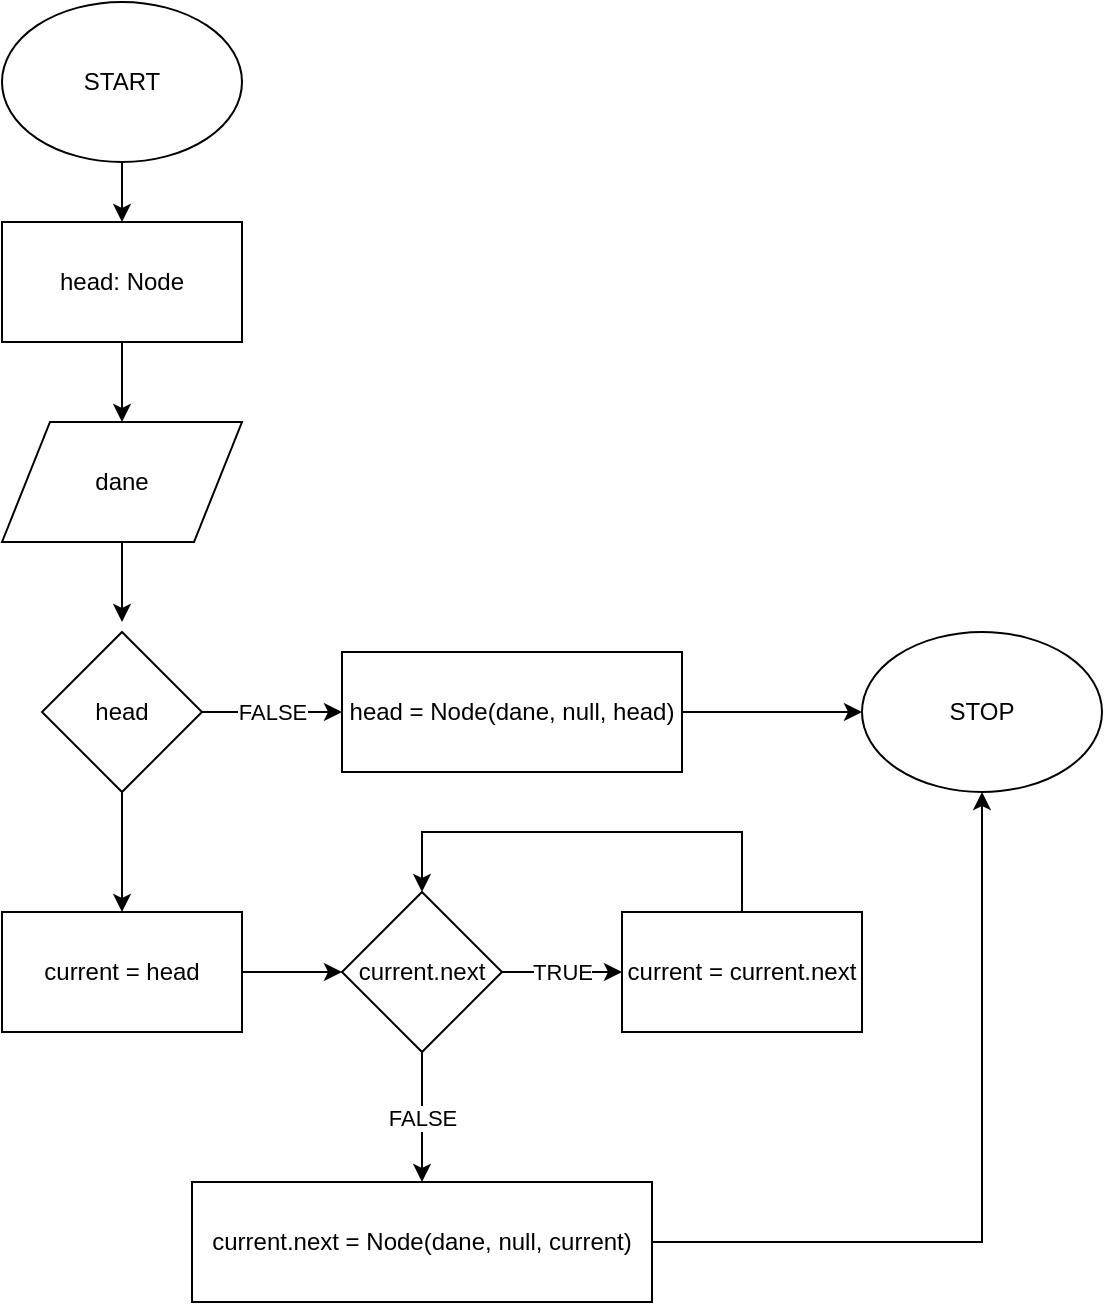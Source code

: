 <mxfile version="14.4.9" type="device"><diagram id="t-hnKw-bryal_KsDZZoD" name="Page-1"><mxGraphModel dx="1564" dy="1358" grid="1" gridSize="10" guides="1" tooltips="1" connect="1" arrows="1" fold="1" page="1" pageScale="1" pageWidth="827" pageHeight="1169" math="0" shadow="0"><root><mxCell id="0"/><mxCell id="1" parent="0"/><mxCell id="7YsWU4_cLGxjcix8OMJr-11" value="" style="edgeStyle=orthogonalEdgeStyle;rounded=0;orthogonalLoop=1;jettySize=auto;html=1;" parent="1" source="7YsWU4_cLGxjcix8OMJr-12" target="7YsWU4_cLGxjcix8OMJr-14" edge="1"><mxGeometry relative="1" as="geometry"/></mxCell><mxCell id="7YsWU4_cLGxjcix8OMJr-12" value="START" style="ellipse;whiteSpace=wrap;html=1;" parent="1" vertex="1"><mxGeometry x="80" y="40" width="120" height="80" as="geometry"/></mxCell><mxCell id="7YsWU4_cLGxjcix8OMJr-13" value="" style="edgeStyle=orthogonalEdgeStyle;rounded=0;orthogonalLoop=1;jettySize=auto;html=1;" parent="1" source="7YsWU4_cLGxjcix8OMJr-14" target="7YsWU4_cLGxjcix8OMJr-16" edge="1"><mxGeometry relative="1" as="geometry"/></mxCell><mxCell id="7YsWU4_cLGxjcix8OMJr-14" value="head: Node" style="rounded=0;whiteSpace=wrap;html=1;" parent="1" vertex="1"><mxGeometry x="80" y="150" width="120" height="60" as="geometry"/></mxCell><mxCell id="7YsWU4_cLGxjcix8OMJr-15" value="" style="edgeStyle=orthogonalEdgeStyle;rounded=0;orthogonalLoop=1;jettySize=auto;html=1;" parent="1" source="7YsWU4_cLGxjcix8OMJr-16" edge="1"><mxGeometry relative="1" as="geometry"><mxPoint x="140" y="350" as="targetPoint"/></mxGeometry></mxCell><mxCell id="7YsWU4_cLGxjcix8OMJr-16" value="dane" style="shape=parallelogram;perimeter=parallelogramPerimeter;whiteSpace=wrap;html=1;" parent="1" vertex="1"><mxGeometry x="80" y="250" width="120" height="60" as="geometry"/></mxCell><mxCell id="7YsWU4_cLGxjcix8OMJr-17" value="" style="edgeStyle=orthogonalEdgeStyle;rounded=0;orthogonalLoop=1;jettySize=auto;html=1;" parent="1" source="7YsWU4_cLGxjcix8OMJr-19" target="7YsWU4_cLGxjcix8OMJr-23" edge="1"><mxGeometry relative="1" as="geometry"/></mxCell><mxCell id="7YsWU4_cLGxjcix8OMJr-18" value="FALSE" style="edgeStyle=orthogonalEdgeStyle;rounded=0;orthogonalLoop=1;jettySize=auto;html=1;" parent="1" source="7YsWU4_cLGxjcix8OMJr-19" target="7YsWU4_cLGxjcix8OMJr-21" edge="1"><mxGeometry relative="1" as="geometry"/></mxCell><mxCell id="7YsWU4_cLGxjcix8OMJr-19" value="head" style="rhombus;whiteSpace=wrap;html=1;" parent="1" vertex="1"><mxGeometry x="100" y="355" width="80" height="80" as="geometry"/></mxCell><mxCell id="7YsWU4_cLGxjcix8OMJr-20" value="" style="edgeStyle=orthogonalEdgeStyle;rounded=0;orthogonalLoop=1;jettySize=auto;html=1;" parent="1" source="7YsWU4_cLGxjcix8OMJr-21" target="7YsWU4_cLGxjcix8OMJr-31" edge="1"><mxGeometry relative="1" as="geometry"/></mxCell><mxCell id="7YsWU4_cLGxjcix8OMJr-21" value="head = Node(dane, null, head)" style="rounded=0;whiteSpace=wrap;html=1;" parent="1" vertex="1"><mxGeometry x="250" y="365" width="170" height="60" as="geometry"/></mxCell><mxCell id="7YsWU4_cLGxjcix8OMJr-22" value="" style="edgeStyle=orthogonalEdgeStyle;rounded=0;orthogonalLoop=1;jettySize=auto;html=1;" parent="1" source="7YsWU4_cLGxjcix8OMJr-23" target="7YsWU4_cLGxjcix8OMJr-26" edge="1"><mxGeometry relative="1" as="geometry"/></mxCell><mxCell id="7YsWU4_cLGxjcix8OMJr-23" value="current = head" style="rounded=0;whiteSpace=wrap;html=1;" parent="1" vertex="1"><mxGeometry x="80" y="495" width="120" height="60" as="geometry"/></mxCell><mxCell id="7YsWU4_cLGxjcix8OMJr-24" value="TRUE" style="edgeStyle=orthogonalEdgeStyle;rounded=0;orthogonalLoop=1;jettySize=auto;html=1;" parent="1" source="7YsWU4_cLGxjcix8OMJr-26" target="7YsWU4_cLGxjcix8OMJr-28" edge="1"><mxGeometry relative="1" as="geometry"/></mxCell><mxCell id="7YsWU4_cLGxjcix8OMJr-25" value="FALSE" style="edgeStyle=orthogonalEdgeStyle;rounded=0;orthogonalLoop=1;jettySize=auto;html=1;" parent="1" source="7YsWU4_cLGxjcix8OMJr-26" target="7YsWU4_cLGxjcix8OMJr-30" edge="1"><mxGeometry relative="1" as="geometry"/></mxCell><mxCell id="7YsWU4_cLGxjcix8OMJr-26" value="current.next" style="rhombus;whiteSpace=wrap;html=1;" parent="1" vertex="1"><mxGeometry x="250" y="485" width="80" height="80" as="geometry"/></mxCell><mxCell id="7YsWU4_cLGxjcix8OMJr-27" style="edgeStyle=orthogonalEdgeStyle;rounded=0;orthogonalLoop=1;jettySize=auto;html=1;exitX=0.5;exitY=0;exitDx=0;exitDy=0;entryX=0.5;entryY=0;entryDx=0;entryDy=0;" parent="1" source="7YsWU4_cLGxjcix8OMJr-28" target="7YsWU4_cLGxjcix8OMJr-26" edge="1"><mxGeometry relative="1" as="geometry"><Array as="points"><mxPoint x="450" y="455"/><mxPoint x="290" y="455"/></Array></mxGeometry></mxCell><mxCell id="7YsWU4_cLGxjcix8OMJr-28" value="current = current.next" style="rounded=0;whiteSpace=wrap;html=1;" parent="1" vertex="1"><mxGeometry x="390" y="495" width="120" height="60" as="geometry"/></mxCell><mxCell id="7YsWU4_cLGxjcix8OMJr-29" value="" style="edgeStyle=orthogonalEdgeStyle;rounded=0;orthogonalLoop=1;jettySize=auto;html=1;" parent="1" source="7YsWU4_cLGxjcix8OMJr-30" target="7YsWU4_cLGxjcix8OMJr-31" edge="1"><mxGeometry relative="1" as="geometry"><mxPoint x="290" y="695" as="targetPoint"/></mxGeometry></mxCell><mxCell id="7YsWU4_cLGxjcix8OMJr-30" value="current.next = Node(dane, null, current)" style="rounded=0;whiteSpace=wrap;html=1;" parent="1" vertex="1"><mxGeometry x="175" y="630" width="230" height="60" as="geometry"/></mxCell><mxCell id="7YsWU4_cLGxjcix8OMJr-31" value="STOP" style="ellipse;whiteSpace=wrap;html=1;" parent="1" vertex="1"><mxGeometry x="510" y="355" width="120" height="80" as="geometry"/></mxCell></root></mxGraphModel></diagram></mxfile>